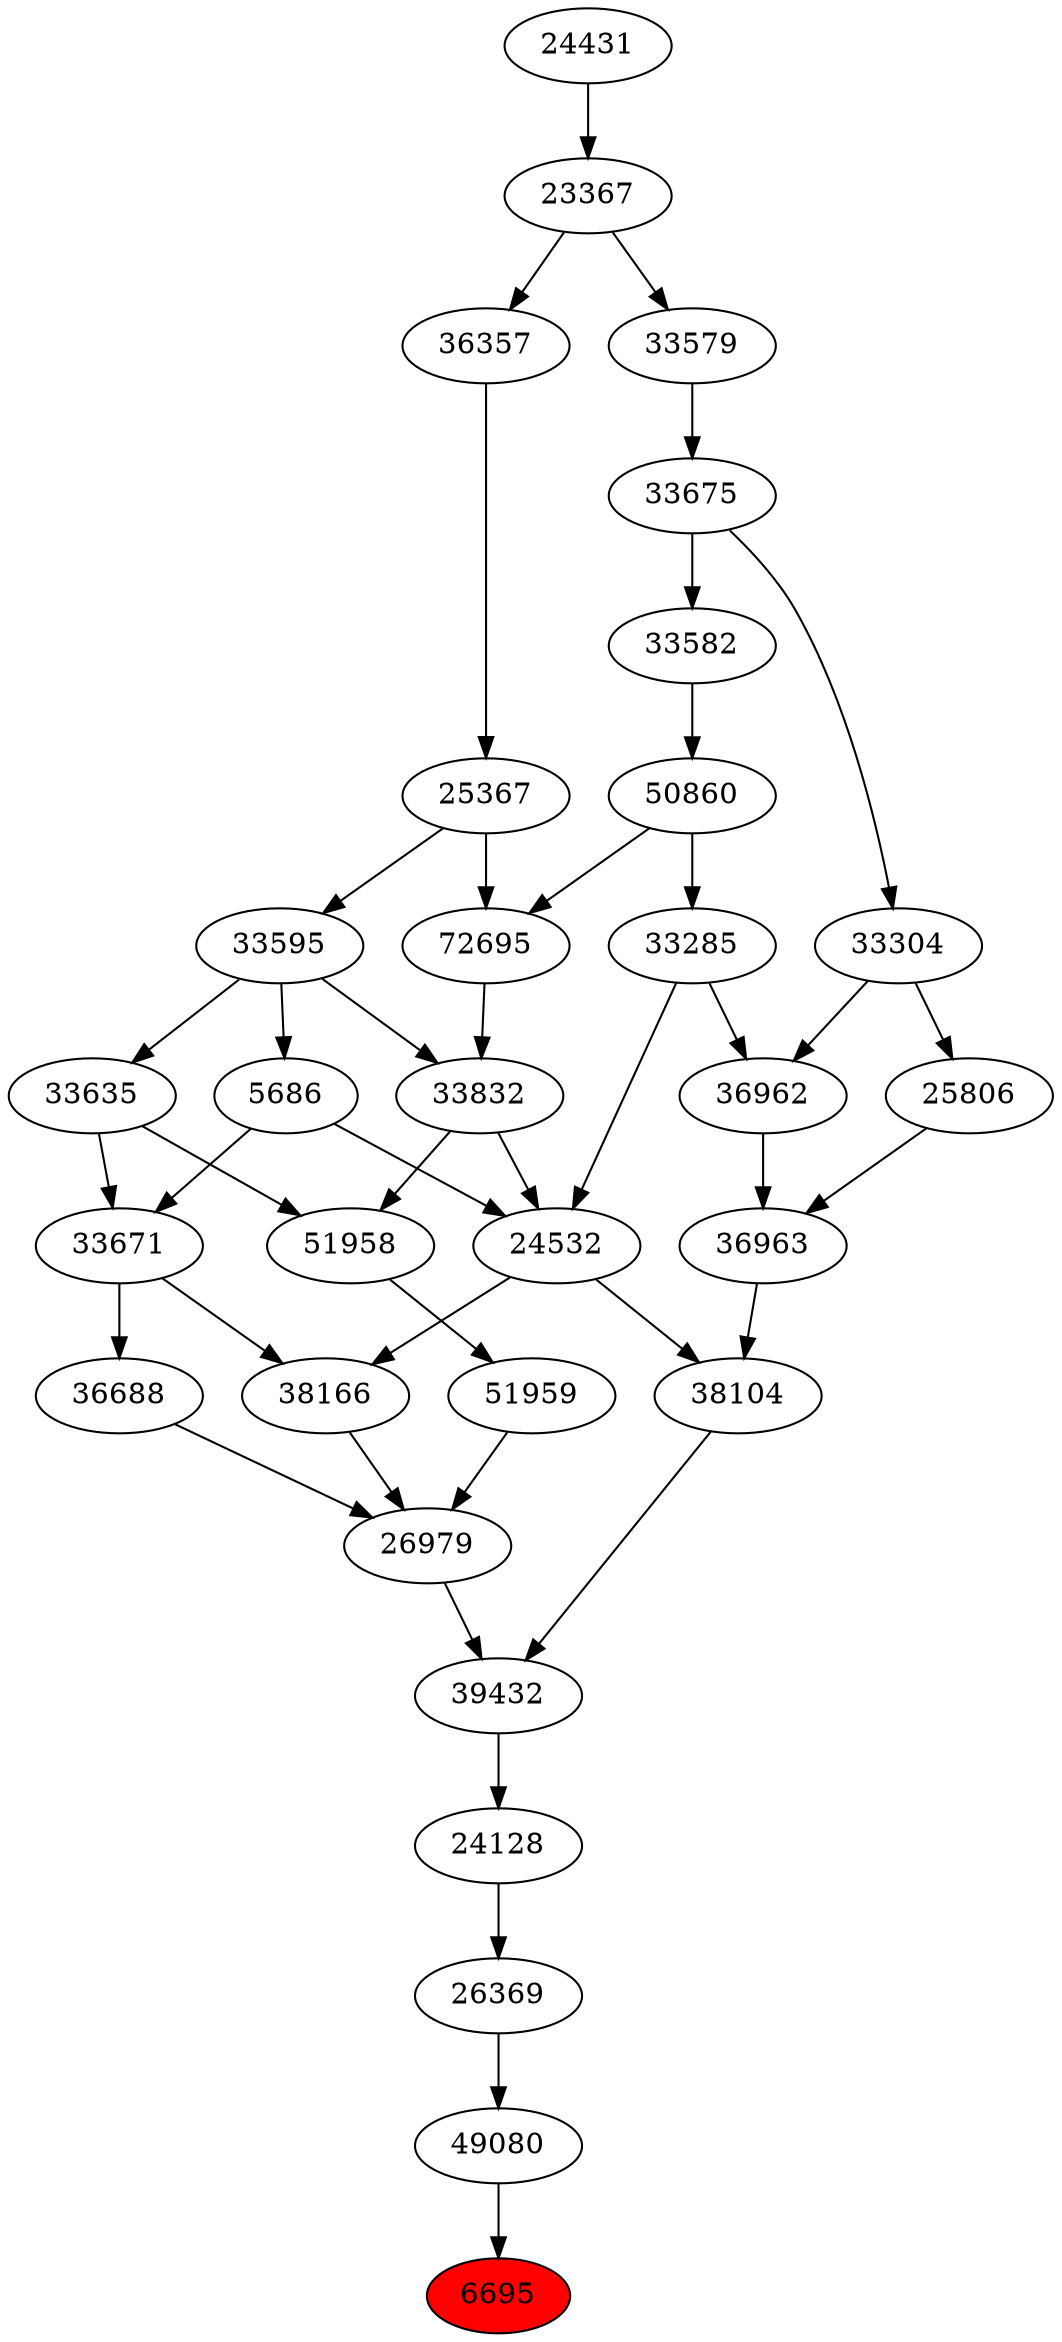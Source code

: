 strict digraph{ 
6695 [label="6695" fillcolor=red style=filled]
49080 -> 6695
49080 [label="49080"]
26369 -> 49080
26369 [label="26369"]
24128 -> 26369
24128 [label="24128"]
39432 -> 24128
39432 [label="39432"]
26979 -> 39432
38104 -> 39432
26979 [label="26979"]
36688 -> 26979
38166 -> 26979
51959 -> 26979
38104 [label="38104"]
24532 -> 38104
36963 -> 38104
36688 [label="36688"]
33671 -> 36688
38166 [label="38166"]
24532 -> 38166
33671 -> 38166
51959 [label="51959"]
51958 -> 51959
24532 [label="24532"]
33285 -> 24532
5686 -> 24532
33832 -> 24532
36963 [label="36963"]
36962 -> 36963
25806 -> 36963
33671 [label="33671"]
5686 -> 33671
33635 -> 33671
51958 [label="51958"]
33832 -> 51958
33635 -> 51958
33285 [label="33285"]
50860 -> 33285
5686 [label="5686"]
33595 -> 5686
33832 [label="33832"]
72695 -> 33832
33595 -> 33832
36962 [label="36962"]
33285 -> 36962
33304 -> 36962
25806 [label="25806"]
33304 -> 25806
33635 [label="33635"]
33595 -> 33635
50860 [label="50860"]
33582 -> 50860
33595 [label="33595"]
25367 -> 33595
72695 [label="72695"]
50860 -> 72695
25367 -> 72695
33304 [label="33304"]
33675 -> 33304
33582 [label="33582"]
33675 -> 33582
25367 [label="25367"]
36357 -> 25367
33675 [label="33675"]
33579 -> 33675
36357 [label="36357"]
23367 -> 36357
33579 [label="33579"]
23367 -> 33579
23367 [label="23367"]
24431 -> 23367
24431 [label="24431"]
}